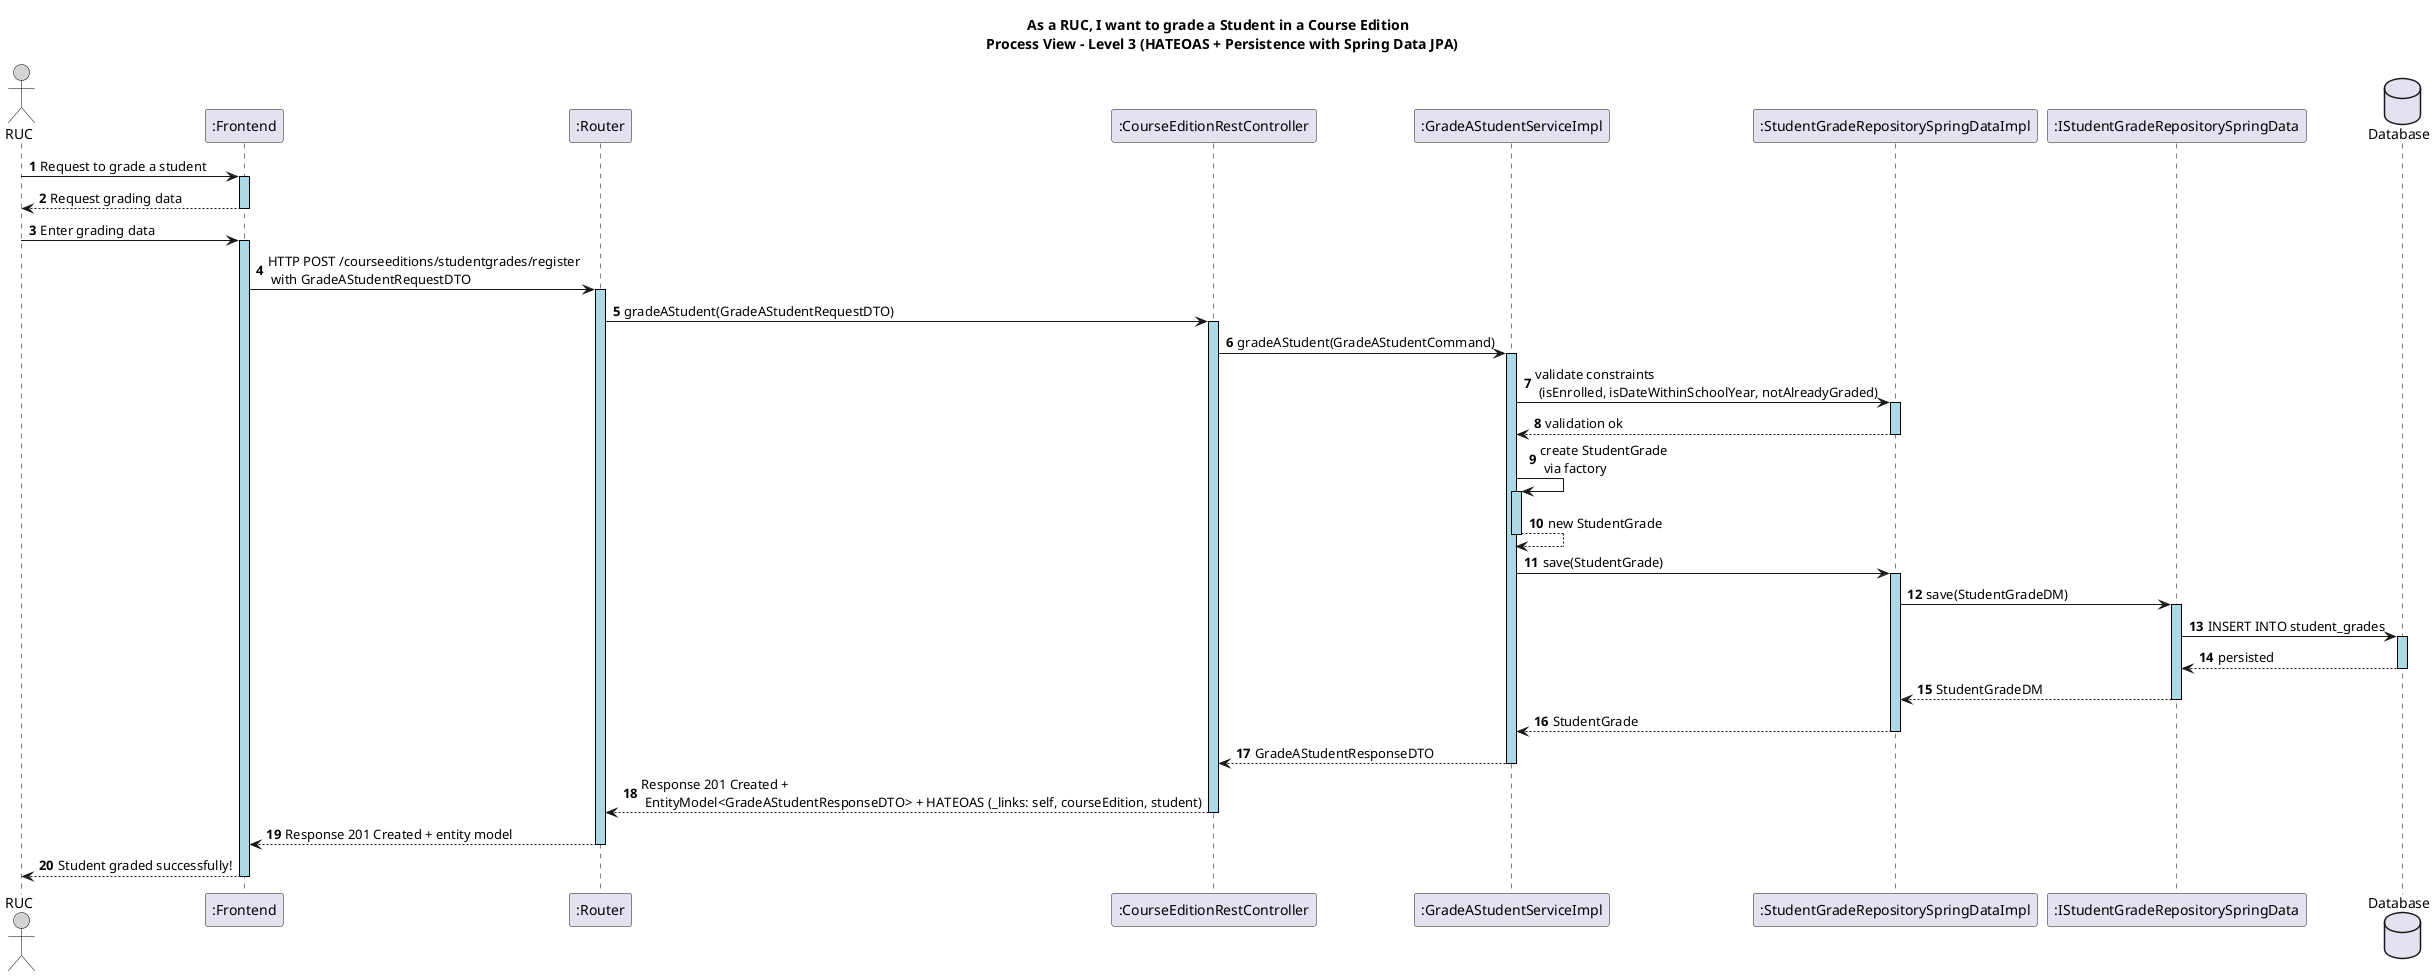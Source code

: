 @startuml
autonumber

skinparam sequence {
    LifelineBorderColor black
    LifelineBackgroundColor LightBlue
    ActorBorderColor black
    ActorBackgroundColor LightGray
}

title As a RUC, I want to grade a Student in a Course Edition \n Process View – Level 3 (HATEOAS + Persistence with Spring Data JPA)

actor "RUC" as RUC
participant ":Frontend" as FE
participant ":Router" as Router
participant ":CourseEditionRestController" as Controller
participant ":GradeAStudentServiceImpl" as Service
participant ":StudentGradeRepositorySpringDataImpl" as RepositoryAdapter
participant ":IStudentGradeRepositorySpringData" as SpringDataRepo
database "Database" as DB

RUC -> FE ++ : Request to grade a student
FE --> RUC -- : Request grading data
RUC -> FE ++ : Enter grading data

FE -> Router ++ : HTTP POST /courseeditions/studentgrades/register \n with GradeAStudentRequestDTO
Router -> Controller ++ : gradeAStudent(GradeAStudentRequestDTO)

Controller -> Service ++ : gradeAStudent(GradeAStudentCommand)

Service -> RepositoryAdapter ++ : validate constraints \n (isEnrolled, isDateWithinSchoolYear, notAlreadyGraded)
RepositoryAdapter --> Service -- : validation ok

Service -> Service ++ : create StudentGrade \n via factory
Service --> Service -- : new StudentGrade

Service -> RepositoryAdapter ++ : save(StudentGrade)
RepositoryAdapter -> SpringDataRepo ++ : save(StudentGradeDM)
SpringDataRepo -> DB ++ : INSERT INTO student_grades
DB --> SpringDataRepo -- : persisted
SpringDataRepo --> RepositoryAdapter -- : StudentGradeDM
RepositoryAdapter --> Service -- : StudentGrade

Service --> Controller -- : GradeAStudentResponseDTO

Controller --> Router -- : Response 201 Created + \n EntityModel<GradeAStudentResponseDTO> + HATEOAS (_links: self, courseEdition, student)
Router --> FE -- : Response 201 Created + entity model
FE --> RUC -- : Student graded successfully!

@enduml

